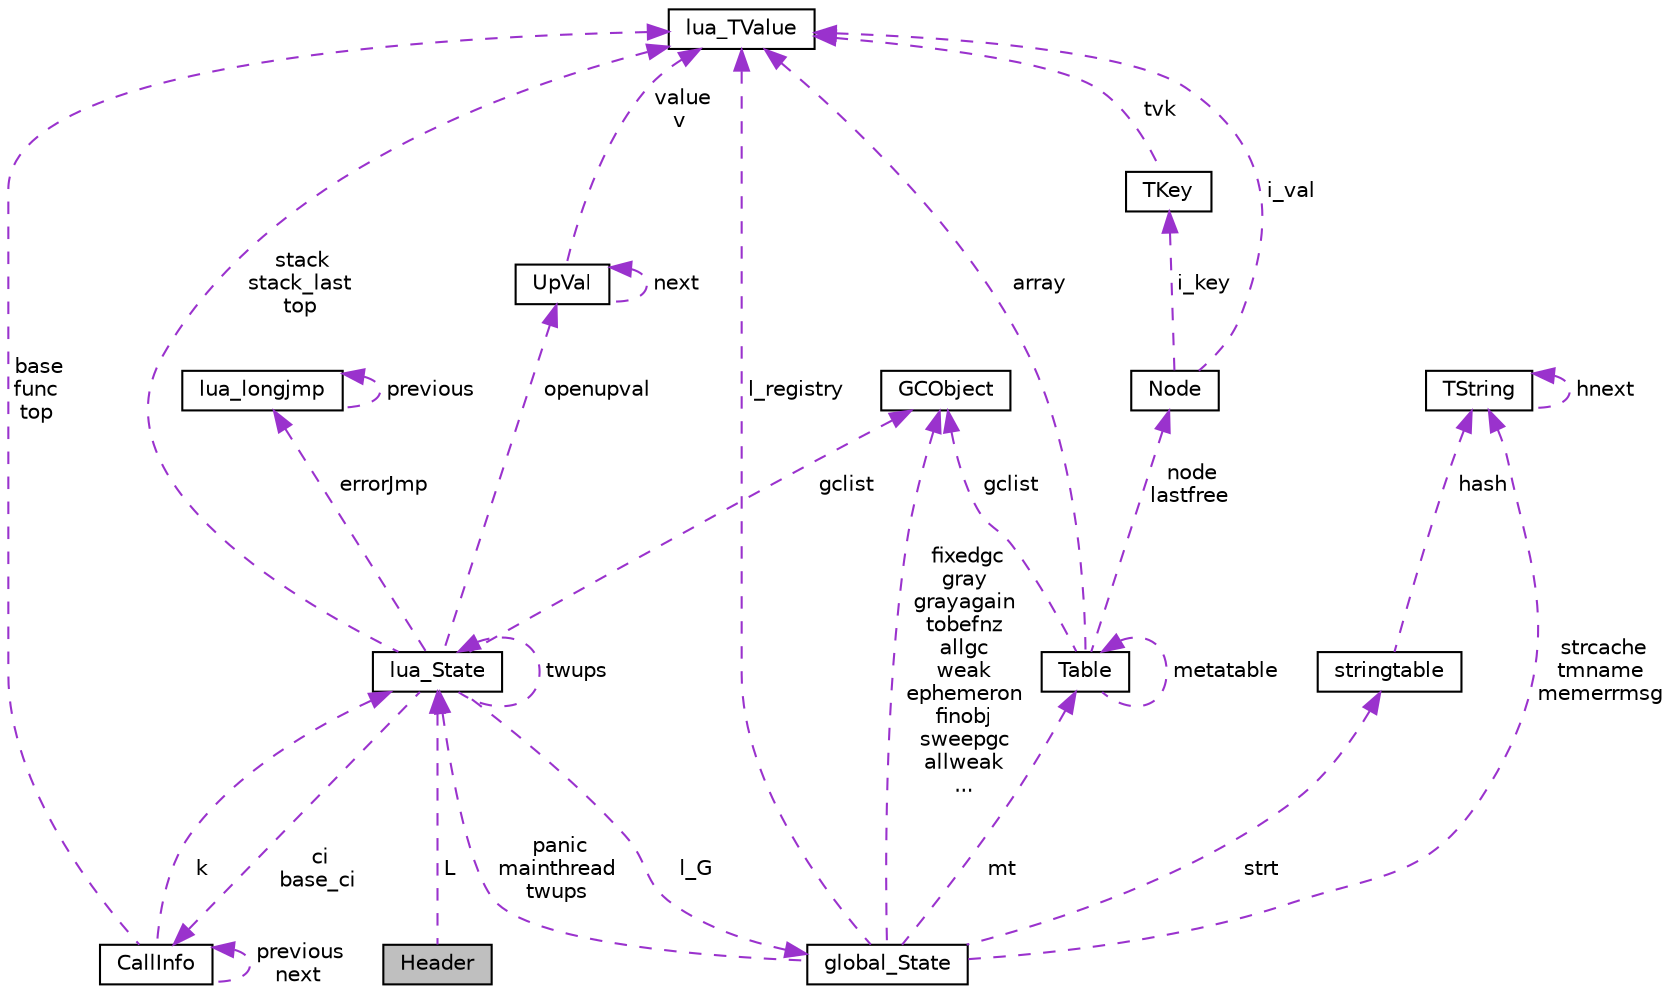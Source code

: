 digraph "Header"
{
 // LATEX_PDF_SIZE
  edge [fontname="Helvetica",fontsize="10",labelfontname="Helvetica",labelfontsize="10"];
  node [fontname="Helvetica",fontsize="10",shape=record];
  Node1 [label="Header",height=0.2,width=0.4,color="black", fillcolor="grey75", style="filled", fontcolor="black",tooltip=" "];
  Node2 -> Node1 [dir="back",color="darkorchid3",fontsize="10",style="dashed",label=" L" ,fontname="Helvetica"];
  Node2 [label="lua_State",height=0.2,width=0.4,color="black", fillcolor="white", style="filled",URL="$structlua___state.html",tooltip=" "];
  Node3 -> Node2 [dir="back",color="darkorchid3",fontsize="10",style="dashed",label=" openupval" ,fontname="Helvetica"];
  Node3 [label="UpVal",height=0.2,width=0.4,color="black", fillcolor="white", style="filled",URL="$struct_up_val.html",tooltip=" "];
  Node3 -> Node3 [dir="back",color="darkorchid3",fontsize="10",style="dashed",label=" next" ,fontname="Helvetica"];
  Node4 -> Node3 [dir="back",color="darkorchid3",fontsize="10",style="dashed",label=" value\nv" ,fontname="Helvetica"];
  Node4 [label="lua_TValue",height=0.2,width=0.4,color="black", fillcolor="white", style="filled",URL="$structlua___t_value.html",tooltip=" "];
  Node4 -> Node2 [dir="back",color="darkorchid3",fontsize="10",style="dashed",label=" stack\nstack_last\ntop" ,fontname="Helvetica"];
  Node5 -> Node2 [dir="back",color="darkorchid3",fontsize="10",style="dashed",label=" errorJmp" ,fontname="Helvetica"];
  Node5 [label="lua_longjmp",height=0.2,width=0.4,color="black", fillcolor="white", style="filled",URL="$structlua__longjmp.html",tooltip=" "];
  Node5 -> Node5 [dir="back",color="darkorchid3",fontsize="10",style="dashed",label=" previous" ,fontname="Helvetica"];
  Node6 -> Node2 [dir="back",color="darkorchid3",fontsize="10",style="dashed",label=" l_G" ,fontname="Helvetica"];
  Node6 [label="global_State",height=0.2,width=0.4,color="black", fillcolor="white", style="filled",URL="$structglobal___state.html",tooltip=" "];
  Node4 -> Node6 [dir="back",color="darkorchid3",fontsize="10",style="dashed",label=" l_registry" ,fontname="Helvetica"];
  Node7 -> Node6 [dir="back",color="darkorchid3",fontsize="10",style="dashed",label=" strt" ,fontname="Helvetica"];
  Node7 [label="stringtable",height=0.2,width=0.4,color="black", fillcolor="white", style="filled",URL="$structstringtable.html",tooltip=" "];
  Node8 -> Node7 [dir="back",color="darkorchid3",fontsize="10",style="dashed",label=" hash" ,fontname="Helvetica"];
  Node8 [label="TString",height=0.2,width=0.4,color="black", fillcolor="white", style="filled",URL="$struct_t_string.html",tooltip=" "];
  Node8 -> Node8 [dir="back",color="darkorchid3",fontsize="10",style="dashed",label=" hnext" ,fontname="Helvetica"];
  Node8 -> Node6 [dir="back",color="darkorchid3",fontsize="10",style="dashed",label=" strcache\ntmname\nmemerrmsg" ,fontname="Helvetica"];
  Node9 -> Node6 [dir="back",color="darkorchid3",fontsize="10",style="dashed",label=" mt" ,fontname="Helvetica"];
  Node9 [label="Table",height=0.2,width=0.4,color="black", fillcolor="white", style="filled",URL="$struct_table.html",tooltip=" "];
  Node10 -> Node9 [dir="back",color="darkorchid3",fontsize="10",style="dashed",label=" node\nlastfree" ,fontname="Helvetica"];
  Node10 [label="Node",height=0.2,width=0.4,color="black", fillcolor="white", style="filled",URL="$struct_node.html",tooltip=" "];
  Node4 -> Node10 [dir="back",color="darkorchid3",fontsize="10",style="dashed",label=" i_val" ,fontname="Helvetica"];
  Node11 -> Node10 [dir="back",color="darkorchid3",fontsize="10",style="dashed",label=" i_key" ,fontname="Helvetica"];
  Node11 [label="TKey",height=0.2,width=0.4,color="black", fillcolor="white", style="filled",URL="$union_t_key.html",tooltip=" "];
  Node4 -> Node11 [dir="back",color="darkorchid3",fontsize="10",style="dashed",label=" tvk" ,fontname="Helvetica"];
  Node4 -> Node9 [dir="back",color="darkorchid3",fontsize="10",style="dashed",label=" array" ,fontname="Helvetica"];
  Node9 -> Node9 [dir="back",color="darkorchid3",fontsize="10",style="dashed",label=" metatable" ,fontname="Helvetica"];
  Node12 -> Node9 [dir="back",color="darkorchid3",fontsize="10",style="dashed",label=" gclist" ,fontname="Helvetica"];
  Node12 [label="GCObject",height=0.2,width=0.4,color="black", fillcolor="white", style="filled",URL="$struct_g_c_object.html",tooltip=" "];
  Node12 -> Node6 [dir="back",color="darkorchid3",fontsize="10",style="dashed",label=" fixedgc\ngray\ngrayagain\ntobefnz\nallgc\nweak\nephemeron\nfinobj\nsweepgc\nallweak\n..." ,fontname="Helvetica"];
  Node2 -> Node6 [dir="back",color="darkorchid3",fontsize="10",style="dashed",label=" panic\nmainthread\ntwups" ,fontname="Helvetica"];
  Node12 -> Node2 [dir="back",color="darkorchid3",fontsize="10",style="dashed",label=" gclist" ,fontname="Helvetica"];
  Node2 -> Node2 [dir="back",color="darkorchid3",fontsize="10",style="dashed",label=" twups" ,fontname="Helvetica"];
  Node13 -> Node2 [dir="back",color="darkorchid3",fontsize="10",style="dashed",label=" ci\nbase_ci" ,fontname="Helvetica"];
  Node13 [label="CallInfo",height=0.2,width=0.4,color="black", fillcolor="white", style="filled",URL="$struct_call_info.html",tooltip=" "];
  Node4 -> Node13 [dir="back",color="darkorchid3",fontsize="10",style="dashed",label=" base\nfunc\ntop" ,fontname="Helvetica"];
  Node2 -> Node13 [dir="back",color="darkorchid3",fontsize="10",style="dashed",label=" k" ,fontname="Helvetica"];
  Node13 -> Node13 [dir="back",color="darkorchid3",fontsize="10",style="dashed",label=" previous\nnext" ,fontname="Helvetica"];
}
